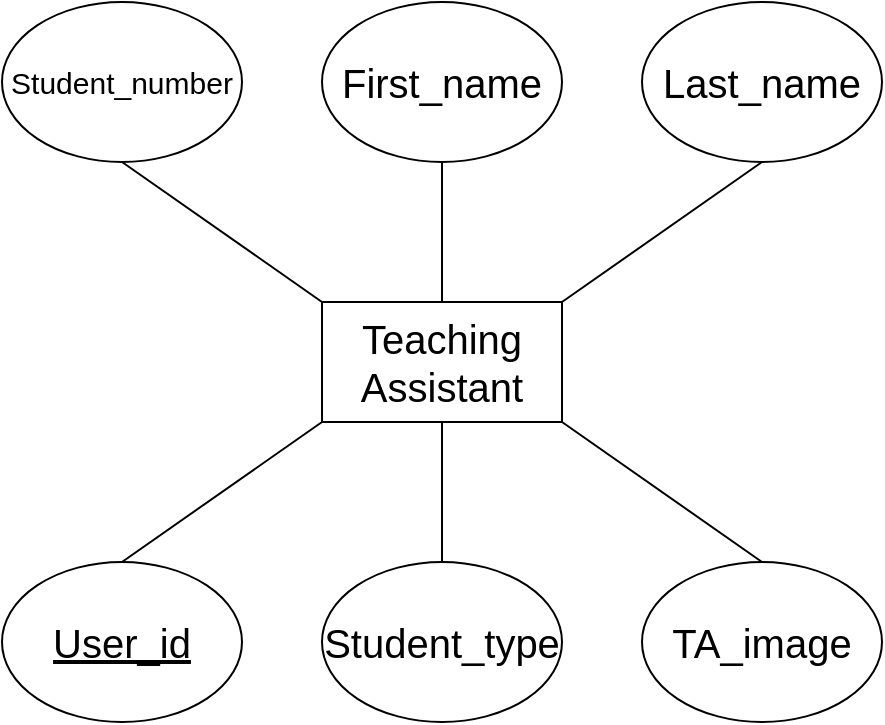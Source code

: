 <mxfile version="22.0.8" type="github">
  <diagram name="Page-1" id="qdk4hGiWt9IJAZWtmj5o">
    <mxGraphModel dx="1434" dy="786" grid="1" gridSize="10" guides="1" tooltips="1" connect="1" arrows="1" fold="1" page="1" pageScale="1" pageWidth="850" pageHeight="1100" math="0" shadow="0">
      <root>
        <mxCell id="0" />
        <mxCell id="1" parent="0" />
        <mxCell id="4lEOG-QFugNRpLi2UjpK-1" value="Teaching Assistant" style="rounded=0;whiteSpace=wrap;html=1;fontSize=20;" vertex="1" parent="1">
          <mxGeometry x="160" y="150" width="120" height="60" as="geometry" />
        </mxCell>
        <mxCell id="4lEOG-QFugNRpLi2UjpK-2" value="First_name" style="ellipse;whiteSpace=wrap;html=1;fontSize=20;" vertex="1" parent="1">
          <mxGeometry x="160" width="120" height="80" as="geometry" />
        </mxCell>
        <mxCell id="4lEOG-QFugNRpLi2UjpK-3" value="Last_name" style="ellipse;whiteSpace=wrap;html=1;fontSize=20;" vertex="1" parent="1">
          <mxGeometry x="320" width="120" height="80" as="geometry" />
        </mxCell>
        <mxCell id="4lEOG-QFugNRpLi2UjpK-4" value="Student_number" style="ellipse;whiteSpace=wrap;html=1;fontSize=15;" vertex="1" parent="1">
          <mxGeometry width="120" height="80" as="geometry" />
        </mxCell>
        <mxCell id="4lEOG-QFugNRpLi2UjpK-5" value="&lt;u style=&quot;font-size: 20px;&quot;&gt;User_id&lt;/u&gt;" style="ellipse;whiteSpace=wrap;html=1;fontSize=20;" vertex="1" parent="1">
          <mxGeometry y="280" width="120" height="80" as="geometry" />
        </mxCell>
        <mxCell id="4lEOG-QFugNRpLi2UjpK-6" value="Student_type" style="ellipse;whiteSpace=wrap;html=1;fontSize=20;" vertex="1" parent="1">
          <mxGeometry x="160" y="280" width="120" height="80" as="geometry" />
        </mxCell>
        <mxCell id="4lEOG-QFugNRpLi2UjpK-7" value="TA_image" style="ellipse;whiteSpace=wrap;html=1;fontSize=20;" vertex="1" parent="1">
          <mxGeometry x="320" y="280" width="120" height="80" as="geometry" />
        </mxCell>
        <mxCell id="4lEOG-QFugNRpLi2UjpK-8" value="" style="endArrow=none;html=1;rounded=0;entryX=0;entryY=0;entryDx=0;entryDy=0;exitX=0.5;exitY=1;exitDx=0;exitDy=0;" edge="1" parent="1" source="4lEOG-QFugNRpLi2UjpK-4" target="4lEOG-QFugNRpLi2UjpK-1">
          <mxGeometry width="50" height="50" relative="1" as="geometry">
            <mxPoint x="400" y="430" as="sourcePoint" />
            <mxPoint x="450" y="380" as="targetPoint" />
          </mxGeometry>
        </mxCell>
        <mxCell id="4lEOG-QFugNRpLi2UjpK-9" value="" style="endArrow=none;html=1;rounded=0;entryX=0.5;entryY=0;entryDx=0;entryDy=0;exitX=0.5;exitY=1;exitDx=0;exitDy=0;" edge="1" parent="1" source="4lEOG-QFugNRpLi2UjpK-2" target="4lEOG-QFugNRpLi2UjpK-1">
          <mxGeometry width="50" height="50" relative="1" as="geometry">
            <mxPoint x="400" y="430" as="sourcePoint" />
            <mxPoint x="450" y="380" as="targetPoint" />
          </mxGeometry>
        </mxCell>
        <mxCell id="4lEOG-QFugNRpLi2UjpK-10" value="" style="endArrow=none;html=1;rounded=0;entryX=0.5;entryY=1;entryDx=0;entryDy=0;exitX=1;exitY=0;exitDx=0;exitDy=0;" edge="1" parent="1" source="4lEOG-QFugNRpLi2UjpK-1" target="4lEOG-QFugNRpLi2UjpK-3">
          <mxGeometry width="50" height="50" relative="1" as="geometry">
            <mxPoint x="400" y="430" as="sourcePoint" />
            <mxPoint x="450" y="380" as="targetPoint" />
          </mxGeometry>
        </mxCell>
        <mxCell id="4lEOG-QFugNRpLi2UjpK-11" value="" style="endArrow=none;html=1;rounded=0;entryX=0;entryY=1;entryDx=0;entryDy=0;exitX=0.5;exitY=0;exitDx=0;exitDy=0;" edge="1" parent="1" source="4lEOG-QFugNRpLi2UjpK-5" target="4lEOG-QFugNRpLi2UjpK-1">
          <mxGeometry width="50" height="50" relative="1" as="geometry">
            <mxPoint x="400" y="430" as="sourcePoint" />
            <mxPoint x="450" y="380" as="targetPoint" />
          </mxGeometry>
        </mxCell>
        <mxCell id="4lEOG-QFugNRpLi2UjpK-12" value="" style="endArrow=none;html=1;rounded=0;entryX=0.5;entryY=1;entryDx=0;entryDy=0;exitX=0.5;exitY=0;exitDx=0;exitDy=0;" edge="1" parent="1" source="4lEOG-QFugNRpLi2UjpK-6" target="4lEOG-QFugNRpLi2UjpK-1">
          <mxGeometry width="50" height="50" relative="1" as="geometry">
            <mxPoint x="400" y="430" as="sourcePoint" />
            <mxPoint x="450" y="380" as="targetPoint" />
          </mxGeometry>
        </mxCell>
        <mxCell id="4lEOG-QFugNRpLi2UjpK-13" value="" style="endArrow=none;html=1;rounded=0;entryX=1;entryY=1;entryDx=0;entryDy=0;exitX=0.5;exitY=0;exitDx=0;exitDy=0;" edge="1" parent="1" source="4lEOG-QFugNRpLi2UjpK-7" target="4lEOG-QFugNRpLi2UjpK-1">
          <mxGeometry width="50" height="50" relative="1" as="geometry">
            <mxPoint x="400" y="430" as="sourcePoint" />
            <mxPoint x="450" y="380" as="targetPoint" />
          </mxGeometry>
        </mxCell>
      </root>
    </mxGraphModel>
  </diagram>
</mxfile>
